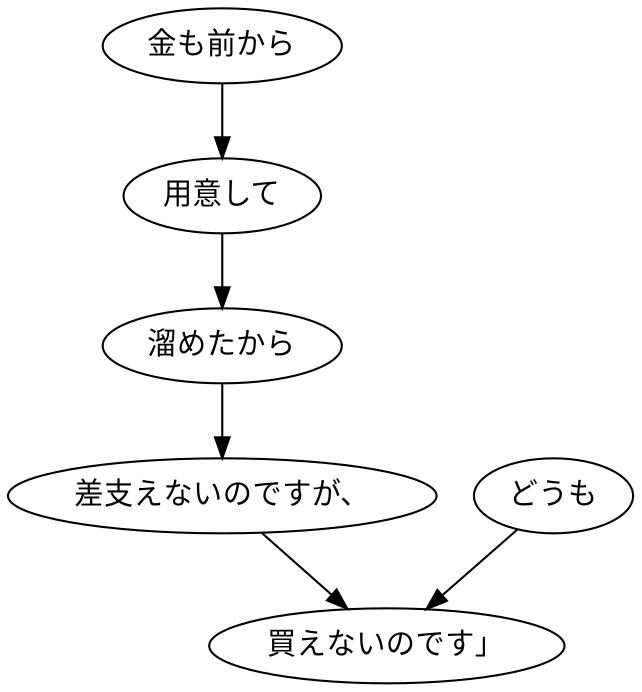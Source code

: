 digraph graph7902 {
	node0 [label="金も前から"];
	node1 [label="用意して"];
	node2 [label="溜めたから"];
	node3 [label="差支えないのですが、"];
	node4 [label="どうも"];
	node5 [label="買えないのです」"];
	node0 -> node1;
	node1 -> node2;
	node2 -> node3;
	node3 -> node5;
	node4 -> node5;
}
